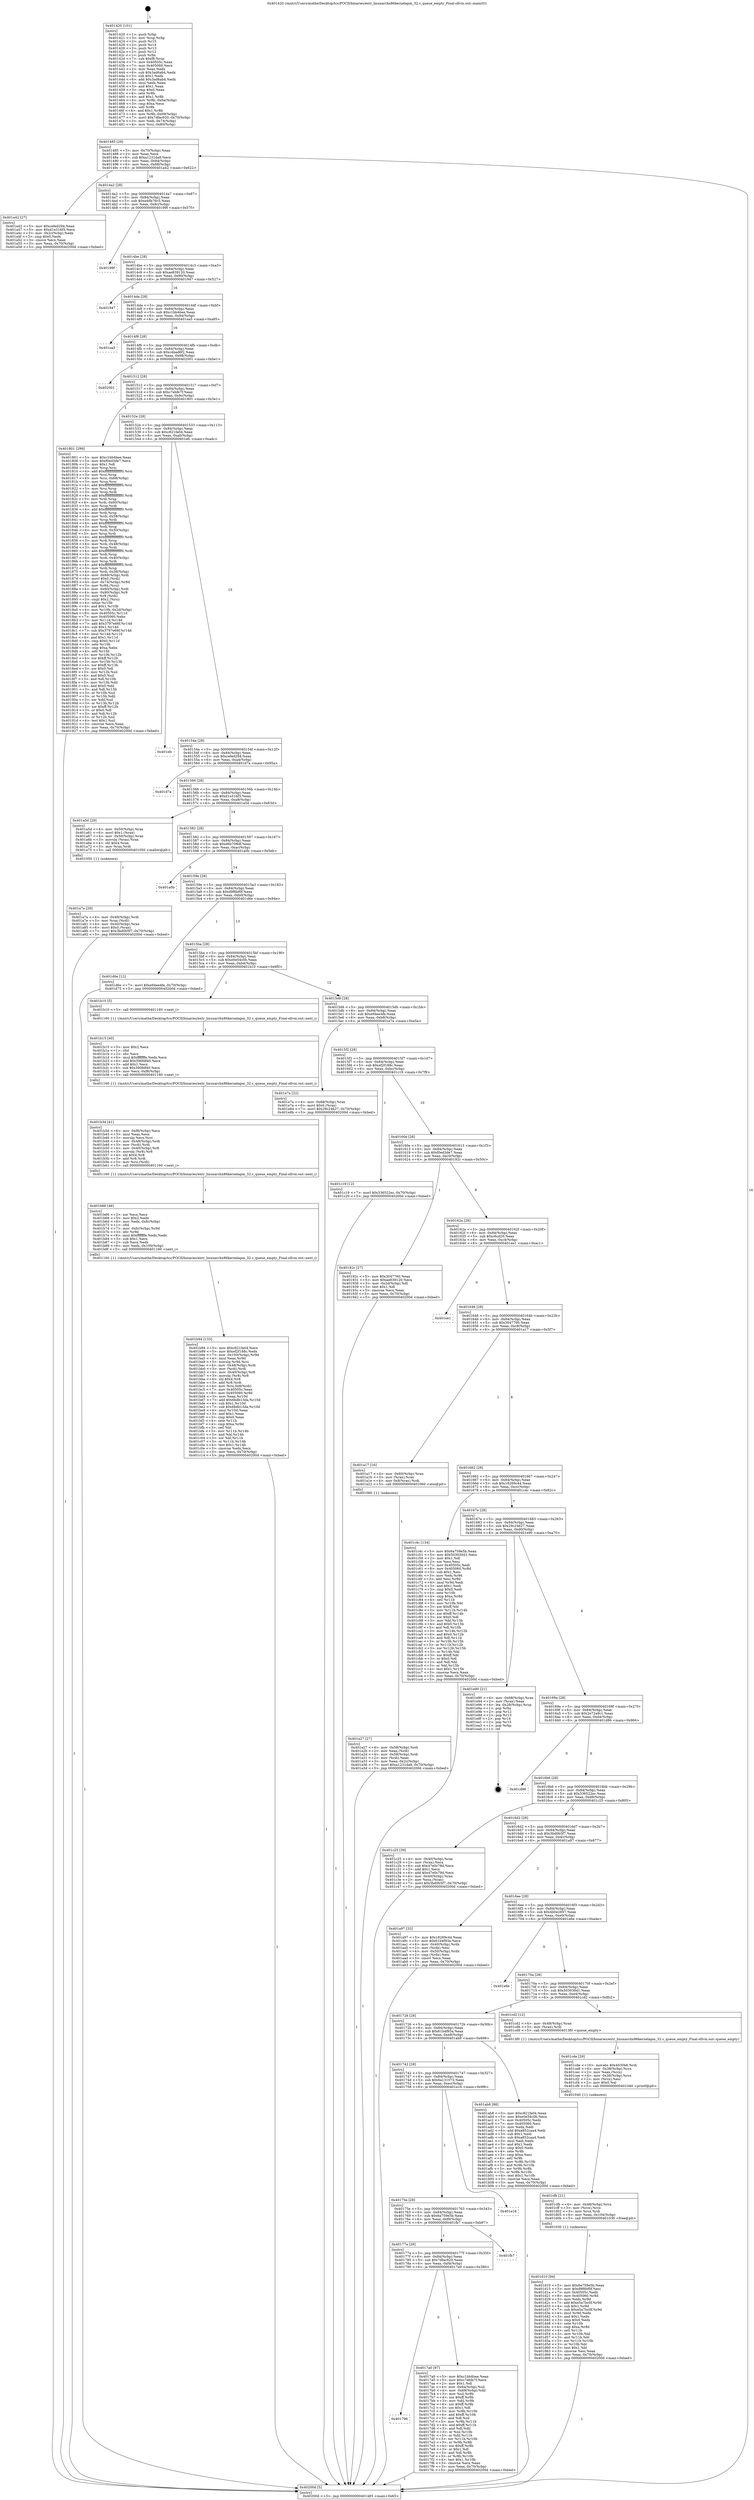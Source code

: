 digraph "0x401420" {
  label = "0x401420 (/mnt/c/Users/mathe/Desktop/tcc/POCII/binaries/extr_linuxarchx86kernelapm_32.c_queue_empty_Final-ollvm.out::main(0))"
  labelloc = "t"
  node[shape=record]

  Entry [label="",width=0.3,height=0.3,shape=circle,fillcolor=black,style=filled]
  "0x401485" [label="{
     0x401485 [29]\l
     | [instrs]\l
     &nbsp;&nbsp;0x401485 \<+3\>: mov -0x70(%rbp),%eax\l
     &nbsp;&nbsp;0x401488 \<+2\>: mov %eax,%ecx\l
     &nbsp;&nbsp;0x40148a \<+6\>: sub $0xa1231da8,%ecx\l
     &nbsp;&nbsp;0x401490 \<+6\>: mov %eax,-0x84(%rbp)\l
     &nbsp;&nbsp;0x401496 \<+6\>: mov %ecx,-0x88(%rbp)\l
     &nbsp;&nbsp;0x40149c \<+6\>: je 0000000000401a42 \<main+0x622\>\l
  }"]
  "0x401a42" [label="{
     0x401a42 [27]\l
     | [instrs]\l
     &nbsp;&nbsp;0x401a42 \<+5\>: mov $0xcefed294,%eax\l
     &nbsp;&nbsp;0x401a47 \<+5\>: mov $0xd1e316f3,%ecx\l
     &nbsp;&nbsp;0x401a4c \<+3\>: mov -0x2c(%rbp),%edx\l
     &nbsp;&nbsp;0x401a4f \<+3\>: cmp $0x0,%edx\l
     &nbsp;&nbsp;0x401a52 \<+3\>: cmove %ecx,%eax\l
     &nbsp;&nbsp;0x401a55 \<+3\>: mov %eax,-0x70(%rbp)\l
     &nbsp;&nbsp;0x401a58 \<+5\>: jmp 000000000040200d \<main+0xbed\>\l
  }"]
  "0x4014a2" [label="{
     0x4014a2 [28]\l
     | [instrs]\l
     &nbsp;&nbsp;0x4014a2 \<+5\>: jmp 00000000004014a7 \<main+0x87\>\l
     &nbsp;&nbsp;0x4014a7 \<+6\>: mov -0x84(%rbp),%eax\l
     &nbsp;&nbsp;0x4014ad \<+5\>: sub $0xa4db76c5,%eax\l
     &nbsp;&nbsp;0x4014b2 \<+6\>: mov %eax,-0x8c(%rbp)\l
     &nbsp;&nbsp;0x4014b8 \<+6\>: je 000000000040199f \<main+0x57f\>\l
  }"]
  Exit [label="",width=0.3,height=0.3,shape=circle,fillcolor=black,style=filled,peripheries=2]
  "0x40199f" [label="{
     0x40199f\l
  }", style=dashed]
  "0x4014be" [label="{
     0x4014be [28]\l
     | [instrs]\l
     &nbsp;&nbsp;0x4014be \<+5\>: jmp 00000000004014c3 \<main+0xa3\>\l
     &nbsp;&nbsp;0x4014c3 \<+6\>: mov -0x84(%rbp),%eax\l
     &nbsp;&nbsp;0x4014c9 \<+5\>: sub $0xae839120,%eax\l
     &nbsp;&nbsp;0x4014ce \<+6\>: mov %eax,-0x90(%rbp)\l
     &nbsp;&nbsp;0x4014d4 \<+6\>: je 0000000000401947 \<main+0x527\>\l
  }"]
  "0x401d10" [label="{
     0x401d10 [94]\l
     | [instrs]\l
     &nbsp;&nbsp;0x401d10 \<+5\>: mov $0x6a759e5b,%eax\l
     &nbsp;&nbsp;0x401d15 \<+5\>: mov $0xd9f6bf0f,%esi\l
     &nbsp;&nbsp;0x401d1a \<+7\>: mov 0x40505c,%edx\l
     &nbsp;&nbsp;0x401d21 \<+8\>: mov 0x405060,%r8d\l
     &nbsp;&nbsp;0x401d29 \<+3\>: mov %edx,%r9d\l
     &nbsp;&nbsp;0x401d2c \<+7\>: add $0xe5a7bc0f,%r9d\l
     &nbsp;&nbsp;0x401d33 \<+4\>: sub $0x1,%r9d\l
     &nbsp;&nbsp;0x401d37 \<+7\>: sub $0xe5a7bc0f,%r9d\l
     &nbsp;&nbsp;0x401d3e \<+4\>: imul %r9d,%edx\l
     &nbsp;&nbsp;0x401d42 \<+3\>: and $0x1,%edx\l
     &nbsp;&nbsp;0x401d45 \<+3\>: cmp $0x0,%edx\l
     &nbsp;&nbsp;0x401d48 \<+4\>: sete %r10b\l
     &nbsp;&nbsp;0x401d4c \<+4\>: cmp $0xa,%r8d\l
     &nbsp;&nbsp;0x401d50 \<+4\>: setl %r11b\l
     &nbsp;&nbsp;0x401d54 \<+3\>: mov %r10b,%bl\l
     &nbsp;&nbsp;0x401d57 \<+3\>: and %r11b,%bl\l
     &nbsp;&nbsp;0x401d5a \<+3\>: xor %r11b,%r10b\l
     &nbsp;&nbsp;0x401d5d \<+3\>: or %r10b,%bl\l
     &nbsp;&nbsp;0x401d60 \<+3\>: test $0x1,%bl\l
     &nbsp;&nbsp;0x401d63 \<+3\>: cmovne %esi,%eax\l
     &nbsp;&nbsp;0x401d66 \<+3\>: mov %eax,-0x70(%rbp)\l
     &nbsp;&nbsp;0x401d69 \<+5\>: jmp 000000000040200d \<main+0xbed\>\l
  }"]
  "0x401947" [label="{
     0x401947\l
  }", style=dashed]
  "0x4014da" [label="{
     0x4014da [28]\l
     | [instrs]\l
     &nbsp;&nbsp;0x4014da \<+5\>: jmp 00000000004014df \<main+0xbf\>\l
     &nbsp;&nbsp;0x4014df \<+6\>: mov -0x84(%rbp),%eax\l
     &nbsp;&nbsp;0x4014e5 \<+5\>: sub $0xc1bb4bee,%eax\l
     &nbsp;&nbsp;0x4014ea \<+6\>: mov %eax,-0x94(%rbp)\l
     &nbsp;&nbsp;0x4014f0 \<+6\>: je 0000000000401ea5 \<main+0xa85\>\l
  }"]
  "0x401cfb" [label="{
     0x401cfb [21]\l
     | [instrs]\l
     &nbsp;&nbsp;0x401cfb \<+4\>: mov -0x48(%rbp),%rcx\l
     &nbsp;&nbsp;0x401cff \<+3\>: mov (%rcx),%rcx\l
     &nbsp;&nbsp;0x401d02 \<+3\>: mov %rcx,%rdi\l
     &nbsp;&nbsp;0x401d05 \<+6\>: mov %eax,-0x104(%rbp)\l
     &nbsp;&nbsp;0x401d0b \<+5\>: call 0000000000401030 \<free@plt\>\l
     | [calls]\l
     &nbsp;&nbsp;0x401030 \{1\} (unknown)\l
  }"]
  "0x401ea5" [label="{
     0x401ea5\l
  }", style=dashed]
  "0x4014f6" [label="{
     0x4014f6 [28]\l
     | [instrs]\l
     &nbsp;&nbsp;0x4014f6 \<+5\>: jmp 00000000004014fb \<main+0xdb\>\l
     &nbsp;&nbsp;0x4014fb \<+6\>: mov -0x84(%rbp),%eax\l
     &nbsp;&nbsp;0x401501 \<+5\>: sub $0xc4bad6f2,%eax\l
     &nbsp;&nbsp;0x401506 \<+6\>: mov %eax,-0x98(%rbp)\l
     &nbsp;&nbsp;0x40150c \<+6\>: je 0000000000402001 \<main+0xbe1\>\l
  }"]
  "0x401cde" [label="{
     0x401cde [29]\l
     | [instrs]\l
     &nbsp;&nbsp;0x401cde \<+10\>: movabs $0x4030b6,%rdi\l
     &nbsp;&nbsp;0x401ce8 \<+4\>: mov -0x38(%rbp),%rcx\l
     &nbsp;&nbsp;0x401cec \<+2\>: mov %eax,(%rcx)\l
     &nbsp;&nbsp;0x401cee \<+4\>: mov -0x38(%rbp),%rcx\l
     &nbsp;&nbsp;0x401cf2 \<+2\>: mov (%rcx),%esi\l
     &nbsp;&nbsp;0x401cf4 \<+2\>: mov $0x0,%al\l
     &nbsp;&nbsp;0x401cf6 \<+5\>: call 0000000000401040 \<printf@plt\>\l
     | [calls]\l
     &nbsp;&nbsp;0x401040 \{1\} (unknown)\l
  }"]
  "0x402001" [label="{
     0x402001\l
  }", style=dashed]
  "0x401512" [label="{
     0x401512 [28]\l
     | [instrs]\l
     &nbsp;&nbsp;0x401512 \<+5\>: jmp 0000000000401517 \<main+0xf7\>\l
     &nbsp;&nbsp;0x401517 \<+6\>: mov -0x84(%rbp),%eax\l
     &nbsp;&nbsp;0x40151d \<+5\>: sub $0xc7ebfe7f,%eax\l
     &nbsp;&nbsp;0x401522 \<+6\>: mov %eax,-0x9c(%rbp)\l
     &nbsp;&nbsp;0x401528 \<+6\>: je 0000000000401801 \<main+0x3e1\>\l
  }"]
  "0x401b94" [label="{
     0x401b94 [133]\l
     | [instrs]\l
     &nbsp;&nbsp;0x401b94 \<+5\>: mov $0xc821fa04,%ecx\l
     &nbsp;&nbsp;0x401b99 \<+5\>: mov $0xef2f188c,%edx\l
     &nbsp;&nbsp;0x401b9e \<+7\>: mov -0x100(%rbp),%r9d\l
     &nbsp;&nbsp;0x401ba5 \<+4\>: imul %eax,%r9d\l
     &nbsp;&nbsp;0x401ba9 \<+3\>: movslq %r9d,%rsi\l
     &nbsp;&nbsp;0x401bac \<+4\>: mov -0x48(%rbp),%rdi\l
     &nbsp;&nbsp;0x401bb0 \<+3\>: mov (%rdi),%rdi\l
     &nbsp;&nbsp;0x401bb3 \<+4\>: mov -0x40(%rbp),%r8\l
     &nbsp;&nbsp;0x401bb7 \<+3\>: movslq (%r8),%r8\l
     &nbsp;&nbsp;0x401bba \<+4\>: shl $0x4,%r8\l
     &nbsp;&nbsp;0x401bbe \<+3\>: add %r8,%rdi\l
     &nbsp;&nbsp;0x401bc1 \<+4\>: mov %rsi,0x8(%rdi)\l
     &nbsp;&nbsp;0x401bc5 \<+7\>: mov 0x40505c,%eax\l
     &nbsp;&nbsp;0x401bcc \<+8\>: mov 0x405060,%r9d\l
     &nbsp;&nbsp;0x401bd4 \<+3\>: mov %eax,%r10d\l
     &nbsp;&nbsp;0x401bd7 \<+7\>: add $0x6bdb13da,%r10d\l
     &nbsp;&nbsp;0x401bde \<+4\>: sub $0x1,%r10d\l
     &nbsp;&nbsp;0x401be2 \<+7\>: sub $0x6bdb13da,%r10d\l
     &nbsp;&nbsp;0x401be9 \<+4\>: imul %r10d,%eax\l
     &nbsp;&nbsp;0x401bed \<+3\>: and $0x1,%eax\l
     &nbsp;&nbsp;0x401bf0 \<+3\>: cmp $0x0,%eax\l
     &nbsp;&nbsp;0x401bf3 \<+4\>: sete %r11b\l
     &nbsp;&nbsp;0x401bf7 \<+4\>: cmp $0xa,%r9d\l
     &nbsp;&nbsp;0x401bfb \<+3\>: setl %bl\l
     &nbsp;&nbsp;0x401bfe \<+3\>: mov %r11b,%r14b\l
     &nbsp;&nbsp;0x401c01 \<+3\>: and %bl,%r14b\l
     &nbsp;&nbsp;0x401c04 \<+3\>: xor %bl,%r11b\l
     &nbsp;&nbsp;0x401c07 \<+3\>: or %r11b,%r14b\l
     &nbsp;&nbsp;0x401c0a \<+4\>: test $0x1,%r14b\l
     &nbsp;&nbsp;0x401c0e \<+3\>: cmovne %edx,%ecx\l
     &nbsp;&nbsp;0x401c11 \<+3\>: mov %ecx,-0x70(%rbp)\l
     &nbsp;&nbsp;0x401c14 \<+5\>: jmp 000000000040200d \<main+0xbed\>\l
  }"]
  "0x401801" [label="{
     0x401801 [299]\l
     | [instrs]\l
     &nbsp;&nbsp;0x401801 \<+5\>: mov $0xc1bb4bee,%eax\l
     &nbsp;&nbsp;0x401806 \<+5\>: mov $0xf0ed3de7,%ecx\l
     &nbsp;&nbsp;0x40180b \<+2\>: mov $0x1,%dl\l
     &nbsp;&nbsp;0x40180d \<+3\>: mov %rsp,%rsi\l
     &nbsp;&nbsp;0x401810 \<+4\>: add $0xfffffffffffffff0,%rsi\l
     &nbsp;&nbsp;0x401814 \<+3\>: mov %rsi,%rsp\l
     &nbsp;&nbsp;0x401817 \<+4\>: mov %rsi,-0x68(%rbp)\l
     &nbsp;&nbsp;0x40181b \<+3\>: mov %rsp,%rsi\l
     &nbsp;&nbsp;0x40181e \<+4\>: add $0xfffffffffffffff0,%rsi\l
     &nbsp;&nbsp;0x401822 \<+3\>: mov %rsi,%rsp\l
     &nbsp;&nbsp;0x401825 \<+3\>: mov %rsp,%rdi\l
     &nbsp;&nbsp;0x401828 \<+4\>: add $0xfffffffffffffff0,%rdi\l
     &nbsp;&nbsp;0x40182c \<+3\>: mov %rdi,%rsp\l
     &nbsp;&nbsp;0x40182f \<+4\>: mov %rdi,-0x60(%rbp)\l
     &nbsp;&nbsp;0x401833 \<+3\>: mov %rsp,%rdi\l
     &nbsp;&nbsp;0x401836 \<+4\>: add $0xfffffffffffffff0,%rdi\l
     &nbsp;&nbsp;0x40183a \<+3\>: mov %rdi,%rsp\l
     &nbsp;&nbsp;0x40183d \<+4\>: mov %rdi,-0x58(%rbp)\l
     &nbsp;&nbsp;0x401841 \<+3\>: mov %rsp,%rdi\l
     &nbsp;&nbsp;0x401844 \<+4\>: add $0xfffffffffffffff0,%rdi\l
     &nbsp;&nbsp;0x401848 \<+3\>: mov %rdi,%rsp\l
     &nbsp;&nbsp;0x40184b \<+4\>: mov %rdi,-0x50(%rbp)\l
     &nbsp;&nbsp;0x40184f \<+3\>: mov %rsp,%rdi\l
     &nbsp;&nbsp;0x401852 \<+4\>: add $0xfffffffffffffff0,%rdi\l
     &nbsp;&nbsp;0x401856 \<+3\>: mov %rdi,%rsp\l
     &nbsp;&nbsp;0x401859 \<+4\>: mov %rdi,-0x48(%rbp)\l
     &nbsp;&nbsp;0x40185d \<+3\>: mov %rsp,%rdi\l
     &nbsp;&nbsp;0x401860 \<+4\>: add $0xfffffffffffffff0,%rdi\l
     &nbsp;&nbsp;0x401864 \<+3\>: mov %rdi,%rsp\l
     &nbsp;&nbsp;0x401867 \<+4\>: mov %rdi,-0x40(%rbp)\l
     &nbsp;&nbsp;0x40186b \<+3\>: mov %rsp,%rdi\l
     &nbsp;&nbsp;0x40186e \<+4\>: add $0xfffffffffffffff0,%rdi\l
     &nbsp;&nbsp;0x401872 \<+3\>: mov %rdi,%rsp\l
     &nbsp;&nbsp;0x401875 \<+4\>: mov %rdi,-0x38(%rbp)\l
     &nbsp;&nbsp;0x401879 \<+4\>: mov -0x68(%rbp),%rdi\l
     &nbsp;&nbsp;0x40187d \<+6\>: movl $0x0,(%rdi)\l
     &nbsp;&nbsp;0x401883 \<+4\>: mov -0x74(%rbp),%r8d\l
     &nbsp;&nbsp;0x401887 \<+3\>: mov %r8d,(%rsi)\l
     &nbsp;&nbsp;0x40188a \<+4\>: mov -0x60(%rbp),%rdi\l
     &nbsp;&nbsp;0x40188e \<+4\>: mov -0x80(%rbp),%r9\l
     &nbsp;&nbsp;0x401892 \<+3\>: mov %r9,(%rdi)\l
     &nbsp;&nbsp;0x401895 \<+3\>: cmpl $0x2,(%rsi)\l
     &nbsp;&nbsp;0x401898 \<+4\>: setne %r10b\l
     &nbsp;&nbsp;0x40189c \<+4\>: and $0x1,%r10b\l
     &nbsp;&nbsp;0x4018a0 \<+4\>: mov %r10b,-0x2d(%rbp)\l
     &nbsp;&nbsp;0x4018a4 \<+8\>: mov 0x40505c,%r11d\l
     &nbsp;&nbsp;0x4018ac \<+7\>: mov 0x405060,%ebx\l
     &nbsp;&nbsp;0x4018b3 \<+3\>: mov %r11d,%r14d\l
     &nbsp;&nbsp;0x4018b6 \<+7\>: add $0x3797e66f,%r14d\l
     &nbsp;&nbsp;0x4018bd \<+4\>: sub $0x1,%r14d\l
     &nbsp;&nbsp;0x4018c1 \<+7\>: sub $0x3797e66f,%r14d\l
     &nbsp;&nbsp;0x4018c8 \<+4\>: imul %r14d,%r11d\l
     &nbsp;&nbsp;0x4018cc \<+4\>: and $0x1,%r11d\l
     &nbsp;&nbsp;0x4018d0 \<+4\>: cmp $0x0,%r11d\l
     &nbsp;&nbsp;0x4018d4 \<+4\>: sete %r10b\l
     &nbsp;&nbsp;0x4018d8 \<+3\>: cmp $0xa,%ebx\l
     &nbsp;&nbsp;0x4018db \<+4\>: setl %r15b\l
     &nbsp;&nbsp;0x4018df \<+3\>: mov %r10b,%r12b\l
     &nbsp;&nbsp;0x4018e2 \<+4\>: xor $0xff,%r12b\l
     &nbsp;&nbsp;0x4018e6 \<+3\>: mov %r15b,%r13b\l
     &nbsp;&nbsp;0x4018e9 \<+4\>: xor $0xff,%r13b\l
     &nbsp;&nbsp;0x4018ed \<+3\>: xor $0x0,%dl\l
     &nbsp;&nbsp;0x4018f0 \<+3\>: mov %r12b,%sil\l
     &nbsp;&nbsp;0x4018f3 \<+4\>: and $0x0,%sil\l
     &nbsp;&nbsp;0x4018f7 \<+3\>: and %dl,%r10b\l
     &nbsp;&nbsp;0x4018fa \<+3\>: mov %r13b,%dil\l
     &nbsp;&nbsp;0x4018fd \<+4\>: and $0x0,%dil\l
     &nbsp;&nbsp;0x401901 \<+3\>: and %dl,%r15b\l
     &nbsp;&nbsp;0x401904 \<+3\>: or %r10b,%sil\l
     &nbsp;&nbsp;0x401907 \<+3\>: or %r15b,%dil\l
     &nbsp;&nbsp;0x40190a \<+3\>: xor %dil,%sil\l
     &nbsp;&nbsp;0x40190d \<+3\>: or %r13b,%r12b\l
     &nbsp;&nbsp;0x401910 \<+4\>: xor $0xff,%r12b\l
     &nbsp;&nbsp;0x401914 \<+3\>: or $0x0,%dl\l
     &nbsp;&nbsp;0x401917 \<+3\>: and %dl,%r12b\l
     &nbsp;&nbsp;0x40191a \<+3\>: or %r12b,%sil\l
     &nbsp;&nbsp;0x40191d \<+4\>: test $0x1,%sil\l
     &nbsp;&nbsp;0x401921 \<+3\>: cmovne %ecx,%eax\l
     &nbsp;&nbsp;0x401924 \<+3\>: mov %eax,-0x70(%rbp)\l
     &nbsp;&nbsp;0x401927 \<+5\>: jmp 000000000040200d \<main+0xbed\>\l
  }"]
  "0x40152e" [label="{
     0x40152e [28]\l
     | [instrs]\l
     &nbsp;&nbsp;0x40152e \<+5\>: jmp 0000000000401533 \<main+0x113\>\l
     &nbsp;&nbsp;0x401533 \<+6\>: mov -0x84(%rbp),%eax\l
     &nbsp;&nbsp;0x401539 \<+5\>: sub $0xc821fa04,%eax\l
     &nbsp;&nbsp;0x40153e \<+6\>: mov %eax,-0xa0(%rbp)\l
     &nbsp;&nbsp;0x401544 \<+6\>: je 0000000000401efc \<main+0xadc\>\l
  }"]
  "0x401b66" [label="{
     0x401b66 [46]\l
     | [instrs]\l
     &nbsp;&nbsp;0x401b66 \<+2\>: xor %ecx,%ecx\l
     &nbsp;&nbsp;0x401b68 \<+5\>: mov $0x2,%edx\l
     &nbsp;&nbsp;0x401b6d \<+6\>: mov %edx,-0xfc(%rbp)\l
     &nbsp;&nbsp;0x401b73 \<+1\>: cltd\l
     &nbsp;&nbsp;0x401b74 \<+7\>: mov -0xfc(%rbp),%r9d\l
     &nbsp;&nbsp;0x401b7b \<+3\>: idiv %r9d\l
     &nbsp;&nbsp;0x401b7e \<+6\>: imul $0xfffffffe,%edx,%edx\l
     &nbsp;&nbsp;0x401b84 \<+3\>: sub $0x1,%ecx\l
     &nbsp;&nbsp;0x401b87 \<+2\>: sub %ecx,%edx\l
     &nbsp;&nbsp;0x401b89 \<+6\>: mov %edx,-0x100(%rbp)\l
     &nbsp;&nbsp;0x401b8f \<+5\>: call 0000000000401160 \<next_i\>\l
     | [calls]\l
     &nbsp;&nbsp;0x401160 \{1\} (/mnt/c/Users/mathe/Desktop/tcc/POCII/binaries/extr_linuxarchx86kernelapm_32.c_queue_empty_Final-ollvm.out::next_i)\l
  }"]
  "0x401efc" [label="{
     0x401efc\l
  }", style=dashed]
  "0x40154a" [label="{
     0x40154a [28]\l
     | [instrs]\l
     &nbsp;&nbsp;0x40154a \<+5\>: jmp 000000000040154f \<main+0x12f\>\l
     &nbsp;&nbsp;0x40154f \<+6\>: mov -0x84(%rbp),%eax\l
     &nbsp;&nbsp;0x401555 \<+5\>: sub $0xcefed294,%eax\l
     &nbsp;&nbsp;0x40155a \<+6\>: mov %eax,-0xa4(%rbp)\l
     &nbsp;&nbsp;0x401560 \<+6\>: je 0000000000401d7a \<main+0x95a\>\l
  }"]
  "0x401b3d" [label="{
     0x401b3d [41]\l
     | [instrs]\l
     &nbsp;&nbsp;0x401b3d \<+6\>: mov -0xf8(%rbp),%ecx\l
     &nbsp;&nbsp;0x401b43 \<+3\>: imul %eax,%ecx\l
     &nbsp;&nbsp;0x401b46 \<+3\>: movslq %ecx,%rsi\l
     &nbsp;&nbsp;0x401b49 \<+4\>: mov -0x48(%rbp),%rdi\l
     &nbsp;&nbsp;0x401b4d \<+3\>: mov (%rdi),%rdi\l
     &nbsp;&nbsp;0x401b50 \<+4\>: mov -0x40(%rbp),%r8\l
     &nbsp;&nbsp;0x401b54 \<+3\>: movslq (%r8),%r8\l
     &nbsp;&nbsp;0x401b57 \<+4\>: shl $0x4,%r8\l
     &nbsp;&nbsp;0x401b5b \<+3\>: add %r8,%rdi\l
     &nbsp;&nbsp;0x401b5e \<+3\>: mov %rsi,(%rdi)\l
     &nbsp;&nbsp;0x401b61 \<+5\>: call 0000000000401160 \<next_i\>\l
     | [calls]\l
     &nbsp;&nbsp;0x401160 \{1\} (/mnt/c/Users/mathe/Desktop/tcc/POCII/binaries/extr_linuxarchx86kernelapm_32.c_queue_empty_Final-ollvm.out::next_i)\l
  }"]
  "0x401d7a" [label="{
     0x401d7a\l
  }", style=dashed]
  "0x401566" [label="{
     0x401566 [28]\l
     | [instrs]\l
     &nbsp;&nbsp;0x401566 \<+5\>: jmp 000000000040156b \<main+0x14b\>\l
     &nbsp;&nbsp;0x40156b \<+6\>: mov -0x84(%rbp),%eax\l
     &nbsp;&nbsp;0x401571 \<+5\>: sub $0xd1e316f3,%eax\l
     &nbsp;&nbsp;0x401576 \<+6\>: mov %eax,-0xa8(%rbp)\l
     &nbsp;&nbsp;0x40157c \<+6\>: je 0000000000401a5d \<main+0x63d\>\l
  }"]
  "0x401b15" [label="{
     0x401b15 [40]\l
     | [instrs]\l
     &nbsp;&nbsp;0x401b15 \<+5\>: mov $0x2,%ecx\l
     &nbsp;&nbsp;0x401b1a \<+1\>: cltd\l
     &nbsp;&nbsp;0x401b1b \<+2\>: idiv %ecx\l
     &nbsp;&nbsp;0x401b1d \<+6\>: imul $0xfffffffe,%edx,%ecx\l
     &nbsp;&nbsp;0x401b23 \<+6\>: add $0x390fdf40,%ecx\l
     &nbsp;&nbsp;0x401b29 \<+3\>: add $0x1,%ecx\l
     &nbsp;&nbsp;0x401b2c \<+6\>: sub $0x390fdf40,%ecx\l
     &nbsp;&nbsp;0x401b32 \<+6\>: mov %ecx,-0xf8(%rbp)\l
     &nbsp;&nbsp;0x401b38 \<+5\>: call 0000000000401160 \<next_i\>\l
     | [calls]\l
     &nbsp;&nbsp;0x401160 \{1\} (/mnt/c/Users/mathe/Desktop/tcc/POCII/binaries/extr_linuxarchx86kernelapm_32.c_queue_empty_Final-ollvm.out::next_i)\l
  }"]
  "0x401a5d" [label="{
     0x401a5d [29]\l
     | [instrs]\l
     &nbsp;&nbsp;0x401a5d \<+4\>: mov -0x50(%rbp),%rax\l
     &nbsp;&nbsp;0x401a61 \<+6\>: movl $0x1,(%rax)\l
     &nbsp;&nbsp;0x401a67 \<+4\>: mov -0x50(%rbp),%rax\l
     &nbsp;&nbsp;0x401a6b \<+3\>: movslq (%rax),%rax\l
     &nbsp;&nbsp;0x401a6e \<+4\>: shl $0x4,%rax\l
     &nbsp;&nbsp;0x401a72 \<+3\>: mov %rax,%rdi\l
     &nbsp;&nbsp;0x401a75 \<+5\>: call 0000000000401050 \<malloc@plt\>\l
     | [calls]\l
     &nbsp;&nbsp;0x401050 \{1\} (unknown)\l
  }"]
  "0x401582" [label="{
     0x401582 [28]\l
     | [instrs]\l
     &nbsp;&nbsp;0x401582 \<+5\>: jmp 0000000000401587 \<main+0x167\>\l
     &nbsp;&nbsp;0x401587 \<+6\>: mov -0x84(%rbp),%eax\l
     &nbsp;&nbsp;0x40158d \<+5\>: sub $0xd6b708df,%eax\l
     &nbsp;&nbsp;0x401592 \<+6\>: mov %eax,-0xac(%rbp)\l
     &nbsp;&nbsp;0x401598 \<+6\>: je 0000000000401a0b \<main+0x5eb\>\l
  }"]
  "0x401a7a" [label="{
     0x401a7a [29]\l
     | [instrs]\l
     &nbsp;&nbsp;0x401a7a \<+4\>: mov -0x48(%rbp),%rdi\l
     &nbsp;&nbsp;0x401a7e \<+3\>: mov %rax,(%rdi)\l
     &nbsp;&nbsp;0x401a81 \<+4\>: mov -0x40(%rbp),%rax\l
     &nbsp;&nbsp;0x401a85 \<+6\>: movl $0x0,(%rax)\l
     &nbsp;&nbsp;0x401a8b \<+7\>: movl $0x3bd0b5f7,-0x70(%rbp)\l
     &nbsp;&nbsp;0x401a92 \<+5\>: jmp 000000000040200d \<main+0xbed\>\l
  }"]
  "0x401a0b" [label="{
     0x401a0b\l
  }", style=dashed]
  "0x40159e" [label="{
     0x40159e [28]\l
     | [instrs]\l
     &nbsp;&nbsp;0x40159e \<+5\>: jmp 00000000004015a3 \<main+0x183\>\l
     &nbsp;&nbsp;0x4015a3 \<+6\>: mov -0x84(%rbp),%eax\l
     &nbsp;&nbsp;0x4015a9 \<+5\>: sub $0xd9f6bf0f,%eax\l
     &nbsp;&nbsp;0x4015ae \<+6\>: mov %eax,-0xb0(%rbp)\l
     &nbsp;&nbsp;0x4015b4 \<+6\>: je 0000000000401d6e \<main+0x94e\>\l
  }"]
  "0x401a27" [label="{
     0x401a27 [27]\l
     | [instrs]\l
     &nbsp;&nbsp;0x401a27 \<+4\>: mov -0x58(%rbp),%rdi\l
     &nbsp;&nbsp;0x401a2b \<+2\>: mov %eax,(%rdi)\l
     &nbsp;&nbsp;0x401a2d \<+4\>: mov -0x58(%rbp),%rdi\l
     &nbsp;&nbsp;0x401a31 \<+2\>: mov (%rdi),%eax\l
     &nbsp;&nbsp;0x401a33 \<+3\>: mov %eax,-0x2c(%rbp)\l
     &nbsp;&nbsp;0x401a36 \<+7\>: movl $0xa1231da8,-0x70(%rbp)\l
     &nbsp;&nbsp;0x401a3d \<+5\>: jmp 000000000040200d \<main+0xbed\>\l
  }"]
  "0x401d6e" [label="{
     0x401d6e [12]\l
     | [instrs]\l
     &nbsp;&nbsp;0x401d6e \<+7\>: movl $0xe94ee4fe,-0x70(%rbp)\l
     &nbsp;&nbsp;0x401d75 \<+5\>: jmp 000000000040200d \<main+0xbed\>\l
  }"]
  "0x4015ba" [label="{
     0x4015ba [28]\l
     | [instrs]\l
     &nbsp;&nbsp;0x4015ba \<+5\>: jmp 00000000004015bf \<main+0x19f\>\l
     &nbsp;&nbsp;0x4015bf \<+6\>: mov -0x84(%rbp),%eax\l
     &nbsp;&nbsp;0x4015c5 \<+5\>: sub $0xe0e54c0b,%eax\l
     &nbsp;&nbsp;0x4015ca \<+6\>: mov %eax,-0xb4(%rbp)\l
     &nbsp;&nbsp;0x4015d0 \<+6\>: je 0000000000401b10 \<main+0x6f0\>\l
  }"]
  "0x401420" [label="{
     0x401420 [101]\l
     | [instrs]\l
     &nbsp;&nbsp;0x401420 \<+1\>: push %rbp\l
     &nbsp;&nbsp;0x401421 \<+3\>: mov %rsp,%rbp\l
     &nbsp;&nbsp;0x401424 \<+2\>: push %r15\l
     &nbsp;&nbsp;0x401426 \<+2\>: push %r14\l
     &nbsp;&nbsp;0x401428 \<+2\>: push %r13\l
     &nbsp;&nbsp;0x40142a \<+2\>: push %r12\l
     &nbsp;&nbsp;0x40142c \<+1\>: push %rbx\l
     &nbsp;&nbsp;0x40142d \<+7\>: sub $0xf8,%rsp\l
     &nbsp;&nbsp;0x401434 \<+7\>: mov 0x40505c,%eax\l
     &nbsp;&nbsp;0x40143b \<+7\>: mov 0x405060,%ecx\l
     &nbsp;&nbsp;0x401442 \<+2\>: mov %eax,%edx\l
     &nbsp;&nbsp;0x401444 \<+6\>: sub $0x3ad6ab4,%edx\l
     &nbsp;&nbsp;0x40144a \<+3\>: sub $0x1,%edx\l
     &nbsp;&nbsp;0x40144d \<+6\>: add $0x3ad6ab4,%edx\l
     &nbsp;&nbsp;0x401453 \<+3\>: imul %edx,%eax\l
     &nbsp;&nbsp;0x401456 \<+3\>: and $0x1,%eax\l
     &nbsp;&nbsp;0x401459 \<+3\>: cmp $0x0,%eax\l
     &nbsp;&nbsp;0x40145c \<+4\>: sete %r8b\l
     &nbsp;&nbsp;0x401460 \<+4\>: and $0x1,%r8b\l
     &nbsp;&nbsp;0x401464 \<+4\>: mov %r8b,-0x6a(%rbp)\l
     &nbsp;&nbsp;0x401468 \<+3\>: cmp $0xa,%ecx\l
     &nbsp;&nbsp;0x40146b \<+4\>: setl %r8b\l
     &nbsp;&nbsp;0x40146f \<+4\>: and $0x1,%r8b\l
     &nbsp;&nbsp;0x401473 \<+4\>: mov %r8b,-0x69(%rbp)\l
     &nbsp;&nbsp;0x401477 \<+7\>: movl $0x7dfac920,-0x70(%rbp)\l
     &nbsp;&nbsp;0x40147e \<+3\>: mov %edi,-0x74(%rbp)\l
     &nbsp;&nbsp;0x401481 \<+4\>: mov %rsi,-0x80(%rbp)\l
  }"]
  "0x401b10" [label="{
     0x401b10 [5]\l
     | [instrs]\l
     &nbsp;&nbsp;0x401b10 \<+5\>: call 0000000000401160 \<next_i\>\l
     | [calls]\l
     &nbsp;&nbsp;0x401160 \{1\} (/mnt/c/Users/mathe/Desktop/tcc/POCII/binaries/extr_linuxarchx86kernelapm_32.c_queue_empty_Final-ollvm.out::next_i)\l
  }"]
  "0x4015d6" [label="{
     0x4015d6 [28]\l
     | [instrs]\l
     &nbsp;&nbsp;0x4015d6 \<+5\>: jmp 00000000004015db \<main+0x1bb\>\l
     &nbsp;&nbsp;0x4015db \<+6\>: mov -0x84(%rbp),%eax\l
     &nbsp;&nbsp;0x4015e1 \<+5\>: sub $0xe94ee4fe,%eax\l
     &nbsp;&nbsp;0x4015e6 \<+6\>: mov %eax,-0xb8(%rbp)\l
     &nbsp;&nbsp;0x4015ec \<+6\>: je 0000000000401e7a \<main+0xa5a\>\l
  }"]
  "0x40200d" [label="{
     0x40200d [5]\l
     | [instrs]\l
     &nbsp;&nbsp;0x40200d \<+5\>: jmp 0000000000401485 \<main+0x65\>\l
  }"]
  "0x401e7a" [label="{
     0x401e7a [22]\l
     | [instrs]\l
     &nbsp;&nbsp;0x401e7a \<+4\>: mov -0x68(%rbp),%rax\l
     &nbsp;&nbsp;0x401e7e \<+6\>: movl $0x0,(%rax)\l
     &nbsp;&nbsp;0x401e84 \<+7\>: movl $0x29c24627,-0x70(%rbp)\l
     &nbsp;&nbsp;0x401e8b \<+5\>: jmp 000000000040200d \<main+0xbed\>\l
  }"]
  "0x4015f2" [label="{
     0x4015f2 [28]\l
     | [instrs]\l
     &nbsp;&nbsp;0x4015f2 \<+5\>: jmp 00000000004015f7 \<main+0x1d7\>\l
     &nbsp;&nbsp;0x4015f7 \<+6\>: mov -0x84(%rbp),%eax\l
     &nbsp;&nbsp;0x4015fd \<+5\>: sub $0xef2f188c,%eax\l
     &nbsp;&nbsp;0x401602 \<+6\>: mov %eax,-0xbc(%rbp)\l
     &nbsp;&nbsp;0x401608 \<+6\>: je 0000000000401c19 \<main+0x7f9\>\l
  }"]
  "0x401796" [label="{
     0x401796\l
  }", style=dashed]
  "0x401c19" [label="{
     0x401c19 [12]\l
     | [instrs]\l
     &nbsp;&nbsp;0x401c19 \<+7\>: movl $0x336522ec,-0x70(%rbp)\l
     &nbsp;&nbsp;0x401c20 \<+5\>: jmp 000000000040200d \<main+0xbed\>\l
  }"]
  "0x40160e" [label="{
     0x40160e [28]\l
     | [instrs]\l
     &nbsp;&nbsp;0x40160e \<+5\>: jmp 0000000000401613 \<main+0x1f3\>\l
     &nbsp;&nbsp;0x401613 \<+6\>: mov -0x84(%rbp),%eax\l
     &nbsp;&nbsp;0x401619 \<+5\>: sub $0xf0ed3de7,%eax\l
     &nbsp;&nbsp;0x40161e \<+6\>: mov %eax,-0xc0(%rbp)\l
     &nbsp;&nbsp;0x401624 \<+6\>: je 000000000040192c \<main+0x50c\>\l
  }"]
  "0x4017a0" [label="{
     0x4017a0 [97]\l
     | [instrs]\l
     &nbsp;&nbsp;0x4017a0 \<+5\>: mov $0xc1bb4bee,%eax\l
     &nbsp;&nbsp;0x4017a5 \<+5\>: mov $0xc7ebfe7f,%ecx\l
     &nbsp;&nbsp;0x4017aa \<+2\>: mov $0x1,%dl\l
     &nbsp;&nbsp;0x4017ac \<+4\>: mov -0x6a(%rbp),%sil\l
     &nbsp;&nbsp;0x4017b0 \<+4\>: mov -0x69(%rbp),%dil\l
     &nbsp;&nbsp;0x4017b4 \<+3\>: mov %sil,%r8b\l
     &nbsp;&nbsp;0x4017b7 \<+4\>: xor $0xff,%r8b\l
     &nbsp;&nbsp;0x4017bb \<+3\>: mov %dil,%r9b\l
     &nbsp;&nbsp;0x4017be \<+4\>: xor $0xff,%r9b\l
     &nbsp;&nbsp;0x4017c2 \<+3\>: xor $0x1,%dl\l
     &nbsp;&nbsp;0x4017c5 \<+3\>: mov %r8b,%r10b\l
     &nbsp;&nbsp;0x4017c8 \<+4\>: and $0xff,%r10b\l
     &nbsp;&nbsp;0x4017cc \<+3\>: and %dl,%sil\l
     &nbsp;&nbsp;0x4017cf \<+3\>: mov %r9b,%r11b\l
     &nbsp;&nbsp;0x4017d2 \<+4\>: and $0xff,%r11b\l
     &nbsp;&nbsp;0x4017d6 \<+3\>: and %dl,%dil\l
     &nbsp;&nbsp;0x4017d9 \<+3\>: or %sil,%r10b\l
     &nbsp;&nbsp;0x4017dc \<+3\>: or %dil,%r11b\l
     &nbsp;&nbsp;0x4017df \<+3\>: xor %r11b,%r10b\l
     &nbsp;&nbsp;0x4017e2 \<+3\>: or %r9b,%r8b\l
     &nbsp;&nbsp;0x4017e5 \<+4\>: xor $0xff,%r8b\l
     &nbsp;&nbsp;0x4017e9 \<+3\>: or $0x1,%dl\l
     &nbsp;&nbsp;0x4017ec \<+3\>: and %dl,%r8b\l
     &nbsp;&nbsp;0x4017ef \<+3\>: or %r8b,%r10b\l
     &nbsp;&nbsp;0x4017f2 \<+4\>: test $0x1,%r10b\l
     &nbsp;&nbsp;0x4017f6 \<+3\>: cmovne %ecx,%eax\l
     &nbsp;&nbsp;0x4017f9 \<+3\>: mov %eax,-0x70(%rbp)\l
     &nbsp;&nbsp;0x4017fc \<+5\>: jmp 000000000040200d \<main+0xbed\>\l
  }"]
  "0x40192c" [label="{
     0x40192c [27]\l
     | [instrs]\l
     &nbsp;&nbsp;0x40192c \<+5\>: mov $0x3047760,%eax\l
     &nbsp;&nbsp;0x401931 \<+5\>: mov $0xae839120,%ecx\l
     &nbsp;&nbsp;0x401936 \<+3\>: mov -0x2d(%rbp),%dl\l
     &nbsp;&nbsp;0x401939 \<+3\>: test $0x1,%dl\l
     &nbsp;&nbsp;0x40193c \<+3\>: cmovne %ecx,%eax\l
     &nbsp;&nbsp;0x40193f \<+3\>: mov %eax,-0x70(%rbp)\l
     &nbsp;&nbsp;0x401942 \<+5\>: jmp 000000000040200d \<main+0xbed\>\l
  }"]
  "0x40162a" [label="{
     0x40162a [28]\l
     | [instrs]\l
     &nbsp;&nbsp;0x40162a \<+5\>: jmp 000000000040162f \<main+0x20f\>\l
     &nbsp;&nbsp;0x40162f \<+6\>: mov -0x84(%rbp),%eax\l
     &nbsp;&nbsp;0x401635 \<+5\>: sub $0xc6cd20,%eax\l
     &nbsp;&nbsp;0x40163a \<+6\>: mov %eax,-0xc4(%rbp)\l
     &nbsp;&nbsp;0x401640 \<+6\>: je 0000000000401ee1 \<main+0xac1\>\l
  }"]
  "0x40177a" [label="{
     0x40177a [28]\l
     | [instrs]\l
     &nbsp;&nbsp;0x40177a \<+5\>: jmp 000000000040177f \<main+0x35f\>\l
     &nbsp;&nbsp;0x40177f \<+6\>: mov -0x84(%rbp),%eax\l
     &nbsp;&nbsp;0x401785 \<+5\>: sub $0x7dfac920,%eax\l
     &nbsp;&nbsp;0x40178a \<+6\>: mov %eax,-0xf4(%rbp)\l
     &nbsp;&nbsp;0x401790 \<+6\>: je 00000000004017a0 \<main+0x380\>\l
  }"]
  "0x401ee1" [label="{
     0x401ee1\l
  }", style=dashed]
  "0x401646" [label="{
     0x401646 [28]\l
     | [instrs]\l
     &nbsp;&nbsp;0x401646 \<+5\>: jmp 000000000040164b \<main+0x22b\>\l
     &nbsp;&nbsp;0x40164b \<+6\>: mov -0x84(%rbp),%eax\l
     &nbsp;&nbsp;0x401651 \<+5\>: sub $0x3047760,%eax\l
     &nbsp;&nbsp;0x401656 \<+6\>: mov %eax,-0xc8(%rbp)\l
     &nbsp;&nbsp;0x40165c \<+6\>: je 0000000000401a17 \<main+0x5f7\>\l
  }"]
  "0x401fb7" [label="{
     0x401fb7\l
  }", style=dashed]
  "0x401a17" [label="{
     0x401a17 [16]\l
     | [instrs]\l
     &nbsp;&nbsp;0x401a17 \<+4\>: mov -0x60(%rbp),%rax\l
     &nbsp;&nbsp;0x401a1b \<+3\>: mov (%rax),%rax\l
     &nbsp;&nbsp;0x401a1e \<+4\>: mov 0x8(%rax),%rdi\l
     &nbsp;&nbsp;0x401a22 \<+5\>: call 0000000000401060 \<atoi@plt\>\l
     | [calls]\l
     &nbsp;&nbsp;0x401060 \{1\} (unknown)\l
  }"]
  "0x401662" [label="{
     0x401662 [28]\l
     | [instrs]\l
     &nbsp;&nbsp;0x401662 \<+5\>: jmp 0000000000401667 \<main+0x247\>\l
     &nbsp;&nbsp;0x401667 \<+6\>: mov -0x84(%rbp),%eax\l
     &nbsp;&nbsp;0x40166d \<+5\>: sub $0x18269c44,%eax\l
     &nbsp;&nbsp;0x401672 \<+6\>: mov %eax,-0xcc(%rbp)\l
     &nbsp;&nbsp;0x401678 \<+6\>: je 0000000000401c4c \<main+0x82c\>\l
  }"]
  "0x40175e" [label="{
     0x40175e [28]\l
     | [instrs]\l
     &nbsp;&nbsp;0x40175e \<+5\>: jmp 0000000000401763 \<main+0x343\>\l
     &nbsp;&nbsp;0x401763 \<+6\>: mov -0x84(%rbp),%eax\l
     &nbsp;&nbsp;0x401769 \<+5\>: sub $0x6a759e5b,%eax\l
     &nbsp;&nbsp;0x40176e \<+6\>: mov %eax,-0xf0(%rbp)\l
     &nbsp;&nbsp;0x401774 \<+6\>: je 0000000000401fb7 \<main+0xb97\>\l
  }"]
  "0x401c4c" [label="{
     0x401c4c [134]\l
     | [instrs]\l
     &nbsp;&nbsp;0x401c4c \<+5\>: mov $0x6a759e5b,%eax\l
     &nbsp;&nbsp;0x401c51 \<+5\>: mov $0x503030d1,%ecx\l
     &nbsp;&nbsp;0x401c56 \<+2\>: mov $0x1,%dl\l
     &nbsp;&nbsp;0x401c58 \<+2\>: xor %esi,%esi\l
     &nbsp;&nbsp;0x401c5a \<+7\>: mov 0x40505c,%edi\l
     &nbsp;&nbsp;0x401c61 \<+8\>: mov 0x405060,%r8d\l
     &nbsp;&nbsp;0x401c69 \<+3\>: sub $0x1,%esi\l
     &nbsp;&nbsp;0x401c6c \<+3\>: mov %edi,%r9d\l
     &nbsp;&nbsp;0x401c6f \<+3\>: add %esi,%r9d\l
     &nbsp;&nbsp;0x401c72 \<+4\>: imul %r9d,%edi\l
     &nbsp;&nbsp;0x401c76 \<+3\>: and $0x1,%edi\l
     &nbsp;&nbsp;0x401c79 \<+3\>: cmp $0x0,%edi\l
     &nbsp;&nbsp;0x401c7c \<+4\>: sete %r10b\l
     &nbsp;&nbsp;0x401c80 \<+4\>: cmp $0xa,%r8d\l
     &nbsp;&nbsp;0x401c84 \<+4\>: setl %r11b\l
     &nbsp;&nbsp;0x401c88 \<+3\>: mov %r10b,%bl\l
     &nbsp;&nbsp;0x401c8b \<+3\>: xor $0xff,%bl\l
     &nbsp;&nbsp;0x401c8e \<+3\>: mov %r11b,%r14b\l
     &nbsp;&nbsp;0x401c91 \<+4\>: xor $0xff,%r14b\l
     &nbsp;&nbsp;0x401c95 \<+3\>: xor $0x0,%dl\l
     &nbsp;&nbsp;0x401c98 \<+3\>: mov %bl,%r15b\l
     &nbsp;&nbsp;0x401c9b \<+4\>: and $0x0,%r15b\l
     &nbsp;&nbsp;0x401c9f \<+3\>: and %dl,%r10b\l
     &nbsp;&nbsp;0x401ca2 \<+3\>: mov %r14b,%r12b\l
     &nbsp;&nbsp;0x401ca5 \<+4\>: and $0x0,%r12b\l
     &nbsp;&nbsp;0x401ca9 \<+3\>: and %dl,%r11b\l
     &nbsp;&nbsp;0x401cac \<+3\>: or %r10b,%r15b\l
     &nbsp;&nbsp;0x401caf \<+3\>: or %r11b,%r12b\l
     &nbsp;&nbsp;0x401cb2 \<+3\>: xor %r12b,%r15b\l
     &nbsp;&nbsp;0x401cb5 \<+3\>: or %r14b,%bl\l
     &nbsp;&nbsp;0x401cb8 \<+3\>: xor $0xff,%bl\l
     &nbsp;&nbsp;0x401cbb \<+3\>: or $0x0,%dl\l
     &nbsp;&nbsp;0x401cbe \<+2\>: and %dl,%bl\l
     &nbsp;&nbsp;0x401cc0 \<+3\>: or %bl,%r15b\l
     &nbsp;&nbsp;0x401cc3 \<+4\>: test $0x1,%r15b\l
     &nbsp;&nbsp;0x401cc7 \<+3\>: cmovne %ecx,%eax\l
     &nbsp;&nbsp;0x401cca \<+3\>: mov %eax,-0x70(%rbp)\l
     &nbsp;&nbsp;0x401ccd \<+5\>: jmp 000000000040200d \<main+0xbed\>\l
  }"]
  "0x40167e" [label="{
     0x40167e [28]\l
     | [instrs]\l
     &nbsp;&nbsp;0x40167e \<+5\>: jmp 0000000000401683 \<main+0x263\>\l
     &nbsp;&nbsp;0x401683 \<+6\>: mov -0x84(%rbp),%eax\l
     &nbsp;&nbsp;0x401689 \<+5\>: sub $0x29c24627,%eax\l
     &nbsp;&nbsp;0x40168e \<+6\>: mov %eax,-0xd0(%rbp)\l
     &nbsp;&nbsp;0x401694 \<+6\>: je 0000000000401e90 \<main+0xa70\>\l
  }"]
  "0x401e16" [label="{
     0x401e16\l
  }", style=dashed]
  "0x401e90" [label="{
     0x401e90 [21]\l
     | [instrs]\l
     &nbsp;&nbsp;0x401e90 \<+4\>: mov -0x68(%rbp),%rax\l
     &nbsp;&nbsp;0x401e94 \<+2\>: mov (%rax),%eax\l
     &nbsp;&nbsp;0x401e96 \<+4\>: lea -0x28(%rbp),%rsp\l
     &nbsp;&nbsp;0x401e9a \<+1\>: pop %rbx\l
     &nbsp;&nbsp;0x401e9b \<+2\>: pop %r12\l
     &nbsp;&nbsp;0x401e9d \<+2\>: pop %r13\l
     &nbsp;&nbsp;0x401e9f \<+2\>: pop %r14\l
     &nbsp;&nbsp;0x401ea1 \<+2\>: pop %r15\l
     &nbsp;&nbsp;0x401ea3 \<+1\>: pop %rbp\l
     &nbsp;&nbsp;0x401ea4 \<+1\>: ret\l
  }"]
  "0x40169a" [label="{
     0x40169a [28]\l
     | [instrs]\l
     &nbsp;&nbsp;0x40169a \<+5\>: jmp 000000000040169f \<main+0x27f\>\l
     &nbsp;&nbsp;0x40169f \<+6\>: mov -0x84(%rbp),%eax\l
     &nbsp;&nbsp;0x4016a5 \<+5\>: sub $0x2e72a9c1,%eax\l
     &nbsp;&nbsp;0x4016aa \<+6\>: mov %eax,-0xd4(%rbp)\l
     &nbsp;&nbsp;0x4016b0 \<+6\>: je 0000000000401d86 \<main+0x966\>\l
  }"]
  "0x401742" [label="{
     0x401742 [28]\l
     | [instrs]\l
     &nbsp;&nbsp;0x401742 \<+5\>: jmp 0000000000401747 \<main+0x327\>\l
     &nbsp;&nbsp;0x401747 \<+6\>: mov -0x84(%rbp),%eax\l
     &nbsp;&nbsp;0x40174d \<+5\>: sub $0x6a131073,%eax\l
     &nbsp;&nbsp;0x401752 \<+6\>: mov %eax,-0xec(%rbp)\l
     &nbsp;&nbsp;0x401758 \<+6\>: je 0000000000401e16 \<main+0x9f6\>\l
  }"]
  "0x401d86" [label="{
     0x401d86\l
  }", style=dashed]
  "0x4016b6" [label="{
     0x4016b6 [28]\l
     | [instrs]\l
     &nbsp;&nbsp;0x4016b6 \<+5\>: jmp 00000000004016bb \<main+0x29b\>\l
     &nbsp;&nbsp;0x4016bb \<+6\>: mov -0x84(%rbp),%eax\l
     &nbsp;&nbsp;0x4016c1 \<+5\>: sub $0x336522ec,%eax\l
     &nbsp;&nbsp;0x4016c6 \<+6\>: mov %eax,-0xd8(%rbp)\l
     &nbsp;&nbsp;0x4016cc \<+6\>: je 0000000000401c25 \<main+0x805\>\l
  }"]
  "0x401ab8" [label="{
     0x401ab8 [88]\l
     | [instrs]\l
     &nbsp;&nbsp;0x401ab8 \<+5\>: mov $0xc821fa04,%eax\l
     &nbsp;&nbsp;0x401abd \<+5\>: mov $0xe0e54c0b,%ecx\l
     &nbsp;&nbsp;0x401ac2 \<+7\>: mov 0x40505c,%edx\l
     &nbsp;&nbsp;0x401ac9 \<+7\>: mov 0x405060,%esi\l
     &nbsp;&nbsp;0x401ad0 \<+2\>: mov %edx,%edi\l
     &nbsp;&nbsp;0x401ad2 \<+6\>: add $0xa852caa4,%edi\l
     &nbsp;&nbsp;0x401ad8 \<+3\>: sub $0x1,%edi\l
     &nbsp;&nbsp;0x401adb \<+6\>: sub $0xa852caa4,%edi\l
     &nbsp;&nbsp;0x401ae1 \<+3\>: imul %edi,%edx\l
     &nbsp;&nbsp;0x401ae4 \<+3\>: and $0x1,%edx\l
     &nbsp;&nbsp;0x401ae7 \<+3\>: cmp $0x0,%edx\l
     &nbsp;&nbsp;0x401aea \<+4\>: sete %r8b\l
     &nbsp;&nbsp;0x401aee \<+3\>: cmp $0xa,%esi\l
     &nbsp;&nbsp;0x401af1 \<+4\>: setl %r9b\l
     &nbsp;&nbsp;0x401af5 \<+3\>: mov %r8b,%r10b\l
     &nbsp;&nbsp;0x401af8 \<+3\>: and %r9b,%r10b\l
     &nbsp;&nbsp;0x401afb \<+3\>: xor %r9b,%r8b\l
     &nbsp;&nbsp;0x401afe \<+3\>: or %r8b,%r10b\l
     &nbsp;&nbsp;0x401b01 \<+4\>: test $0x1,%r10b\l
     &nbsp;&nbsp;0x401b05 \<+3\>: cmovne %ecx,%eax\l
     &nbsp;&nbsp;0x401b08 \<+3\>: mov %eax,-0x70(%rbp)\l
     &nbsp;&nbsp;0x401b0b \<+5\>: jmp 000000000040200d \<main+0xbed\>\l
  }"]
  "0x401c25" [label="{
     0x401c25 [39]\l
     | [instrs]\l
     &nbsp;&nbsp;0x401c25 \<+4\>: mov -0x40(%rbp),%rax\l
     &nbsp;&nbsp;0x401c29 \<+2\>: mov (%rax),%ecx\l
     &nbsp;&nbsp;0x401c2b \<+6\>: sub $0x47e0c78d,%ecx\l
     &nbsp;&nbsp;0x401c31 \<+3\>: add $0x1,%ecx\l
     &nbsp;&nbsp;0x401c34 \<+6\>: add $0x47e0c78d,%ecx\l
     &nbsp;&nbsp;0x401c3a \<+4\>: mov -0x40(%rbp),%rax\l
     &nbsp;&nbsp;0x401c3e \<+2\>: mov %ecx,(%rax)\l
     &nbsp;&nbsp;0x401c40 \<+7\>: movl $0x3bd0b5f7,-0x70(%rbp)\l
     &nbsp;&nbsp;0x401c47 \<+5\>: jmp 000000000040200d \<main+0xbed\>\l
  }"]
  "0x4016d2" [label="{
     0x4016d2 [28]\l
     | [instrs]\l
     &nbsp;&nbsp;0x4016d2 \<+5\>: jmp 00000000004016d7 \<main+0x2b7\>\l
     &nbsp;&nbsp;0x4016d7 \<+6\>: mov -0x84(%rbp),%eax\l
     &nbsp;&nbsp;0x4016dd \<+5\>: sub $0x3bd0b5f7,%eax\l
     &nbsp;&nbsp;0x4016e2 \<+6\>: mov %eax,-0xdc(%rbp)\l
     &nbsp;&nbsp;0x4016e8 \<+6\>: je 0000000000401a97 \<main+0x677\>\l
  }"]
  "0x401726" [label="{
     0x401726 [28]\l
     | [instrs]\l
     &nbsp;&nbsp;0x401726 \<+5\>: jmp 000000000040172b \<main+0x30b\>\l
     &nbsp;&nbsp;0x40172b \<+6\>: mov -0x84(%rbp),%eax\l
     &nbsp;&nbsp;0x401731 \<+5\>: sub $0x61b4f93a,%eax\l
     &nbsp;&nbsp;0x401736 \<+6\>: mov %eax,-0xe8(%rbp)\l
     &nbsp;&nbsp;0x40173c \<+6\>: je 0000000000401ab8 \<main+0x698\>\l
  }"]
  "0x401a97" [label="{
     0x401a97 [33]\l
     | [instrs]\l
     &nbsp;&nbsp;0x401a97 \<+5\>: mov $0x18269c44,%eax\l
     &nbsp;&nbsp;0x401a9c \<+5\>: mov $0x61b4f93a,%ecx\l
     &nbsp;&nbsp;0x401aa1 \<+4\>: mov -0x40(%rbp),%rdx\l
     &nbsp;&nbsp;0x401aa5 \<+2\>: mov (%rdx),%esi\l
     &nbsp;&nbsp;0x401aa7 \<+4\>: mov -0x50(%rbp),%rdx\l
     &nbsp;&nbsp;0x401aab \<+2\>: cmp (%rdx),%esi\l
     &nbsp;&nbsp;0x401aad \<+3\>: cmovl %ecx,%eax\l
     &nbsp;&nbsp;0x401ab0 \<+3\>: mov %eax,-0x70(%rbp)\l
     &nbsp;&nbsp;0x401ab3 \<+5\>: jmp 000000000040200d \<main+0xbed\>\l
  }"]
  "0x4016ee" [label="{
     0x4016ee [28]\l
     | [instrs]\l
     &nbsp;&nbsp;0x4016ee \<+5\>: jmp 00000000004016f3 \<main+0x2d3\>\l
     &nbsp;&nbsp;0x4016f3 \<+6\>: mov -0x84(%rbp),%eax\l
     &nbsp;&nbsp;0x4016f9 \<+5\>: sub $0x4b0e2857,%eax\l
     &nbsp;&nbsp;0x4016fe \<+6\>: mov %eax,-0xe0(%rbp)\l
     &nbsp;&nbsp;0x401704 \<+6\>: je 0000000000401e6e \<main+0xa4e\>\l
  }"]
  "0x401cd2" [label="{
     0x401cd2 [12]\l
     | [instrs]\l
     &nbsp;&nbsp;0x401cd2 \<+4\>: mov -0x48(%rbp),%rax\l
     &nbsp;&nbsp;0x401cd6 \<+3\>: mov (%rax),%rdi\l
     &nbsp;&nbsp;0x401cd9 \<+5\>: call 00000000004013f0 \<queue_empty\>\l
     | [calls]\l
     &nbsp;&nbsp;0x4013f0 \{1\} (/mnt/c/Users/mathe/Desktop/tcc/POCII/binaries/extr_linuxarchx86kernelapm_32.c_queue_empty_Final-ollvm.out::queue_empty)\l
  }"]
  "0x401e6e" [label="{
     0x401e6e\l
  }", style=dashed]
  "0x40170a" [label="{
     0x40170a [28]\l
     | [instrs]\l
     &nbsp;&nbsp;0x40170a \<+5\>: jmp 000000000040170f \<main+0x2ef\>\l
     &nbsp;&nbsp;0x40170f \<+6\>: mov -0x84(%rbp),%eax\l
     &nbsp;&nbsp;0x401715 \<+5\>: sub $0x503030d1,%eax\l
     &nbsp;&nbsp;0x40171a \<+6\>: mov %eax,-0xe4(%rbp)\l
     &nbsp;&nbsp;0x401720 \<+6\>: je 0000000000401cd2 \<main+0x8b2\>\l
  }"]
  Entry -> "0x401420" [label=" 1"]
  "0x401485" -> "0x401a42" [label=" 1"]
  "0x401485" -> "0x4014a2" [label=" 16"]
  "0x401e90" -> Exit [label=" 1"]
  "0x4014a2" -> "0x40199f" [label=" 0"]
  "0x4014a2" -> "0x4014be" [label=" 16"]
  "0x401e7a" -> "0x40200d" [label=" 1"]
  "0x4014be" -> "0x401947" [label=" 0"]
  "0x4014be" -> "0x4014da" [label=" 16"]
  "0x401d6e" -> "0x40200d" [label=" 1"]
  "0x4014da" -> "0x401ea5" [label=" 0"]
  "0x4014da" -> "0x4014f6" [label=" 16"]
  "0x401d10" -> "0x40200d" [label=" 1"]
  "0x4014f6" -> "0x402001" [label=" 0"]
  "0x4014f6" -> "0x401512" [label=" 16"]
  "0x401cfb" -> "0x401d10" [label=" 1"]
  "0x401512" -> "0x401801" [label=" 1"]
  "0x401512" -> "0x40152e" [label=" 15"]
  "0x401cde" -> "0x401cfb" [label=" 1"]
  "0x40152e" -> "0x401efc" [label=" 0"]
  "0x40152e" -> "0x40154a" [label=" 15"]
  "0x401cd2" -> "0x401cde" [label=" 1"]
  "0x40154a" -> "0x401d7a" [label=" 0"]
  "0x40154a" -> "0x401566" [label=" 15"]
  "0x401c4c" -> "0x40200d" [label=" 1"]
  "0x401566" -> "0x401a5d" [label=" 1"]
  "0x401566" -> "0x401582" [label=" 14"]
  "0x401c25" -> "0x40200d" [label=" 1"]
  "0x401582" -> "0x401a0b" [label=" 0"]
  "0x401582" -> "0x40159e" [label=" 14"]
  "0x401c19" -> "0x40200d" [label=" 1"]
  "0x40159e" -> "0x401d6e" [label=" 1"]
  "0x40159e" -> "0x4015ba" [label=" 13"]
  "0x401b94" -> "0x40200d" [label=" 1"]
  "0x4015ba" -> "0x401b10" [label=" 1"]
  "0x4015ba" -> "0x4015d6" [label=" 12"]
  "0x401b3d" -> "0x401b66" [label=" 1"]
  "0x4015d6" -> "0x401e7a" [label=" 1"]
  "0x4015d6" -> "0x4015f2" [label=" 11"]
  "0x401b15" -> "0x401b3d" [label=" 1"]
  "0x4015f2" -> "0x401c19" [label=" 1"]
  "0x4015f2" -> "0x40160e" [label=" 10"]
  "0x401b10" -> "0x401b15" [label=" 1"]
  "0x40160e" -> "0x40192c" [label=" 1"]
  "0x40160e" -> "0x40162a" [label=" 9"]
  "0x401ab8" -> "0x40200d" [label=" 1"]
  "0x40162a" -> "0x401ee1" [label=" 0"]
  "0x40162a" -> "0x401646" [label=" 9"]
  "0x401a7a" -> "0x40200d" [label=" 1"]
  "0x401646" -> "0x401a17" [label=" 1"]
  "0x401646" -> "0x401662" [label=" 8"]
  "0x401a5d" -> "0x401a7a" [label=" 1"]
  "0x401662" -> "0x401c4c" [label=" 1"]
  "0x401662" -> "0x40167e" [label=" 7"]
  "0x401a27" -> "0x40200d" [label=" 1"]
  "0x40167e" -> "0x401e90" [label=" 1"]
  "0x40167e" -> "0x40169a" [label=" 6"]
  "0x401a17" -> "0x401a27" [label=" 1"]
  "0x40169a" -> "0x401d86" [label=" 0"]
  "0x40169a" -> "0x4016b6" [label=" 6"]
  "0x401801" -> "0x40200d" [label=" 1"]
  "0x4016b6" -> "0x401c25" [label=" 1"]
  "0x4016b6" -> "0x4016d2" [label=" 5"]
  "0x401b66" -> "0x401b94" [label=" 1"]
  "0x4016d2" -> "0x401a97" [label=" 2"]
  "0x4016d2" -> "0x4016ee" [label=" 3"]
  "0x401420" -> "0x401485" [label=" 1"]
  "0x4016ee" -> "0x401e6e" [label=" 0"]
  "0x4016ee" -> "0x40170a" [label=" 3"]
  "0x4017a0" -> "0x40200d" [label=" 1"]
  "0x40170a" -> "0x401cd2" [label=" 1"]
  "0x40170a" -> "0x401726" [label=" 2"]
  "0x40200d" -> "0x401485" [label=" 16"]
  "0x401726" -> "0x401ab8" [label=" 1"]
  "0x401726" -> "0x401742" [label=" 1"]
  "0x40192c" -> "0x40200d" [label=" 1"]
  "0x401742" -> "0x401e16" [label=" 0"]
  "0x401742" -> "0x40175e" [label=" 1"]
  "0x401a42" -> "0x40200d" [label=" 1"]
  "0x40175e" -> "0x401fb7" [label=" 0"]
  "0x40175e" -> "0x40177a" [label=" 1"]
  "0x401a97" -> "0x40200d" [label=" 2"]
  "0x40177a" -> "0x4017a0" [label=" 1"]
  "0x40177a" -> "0x401796" [label=" 0"]
}
